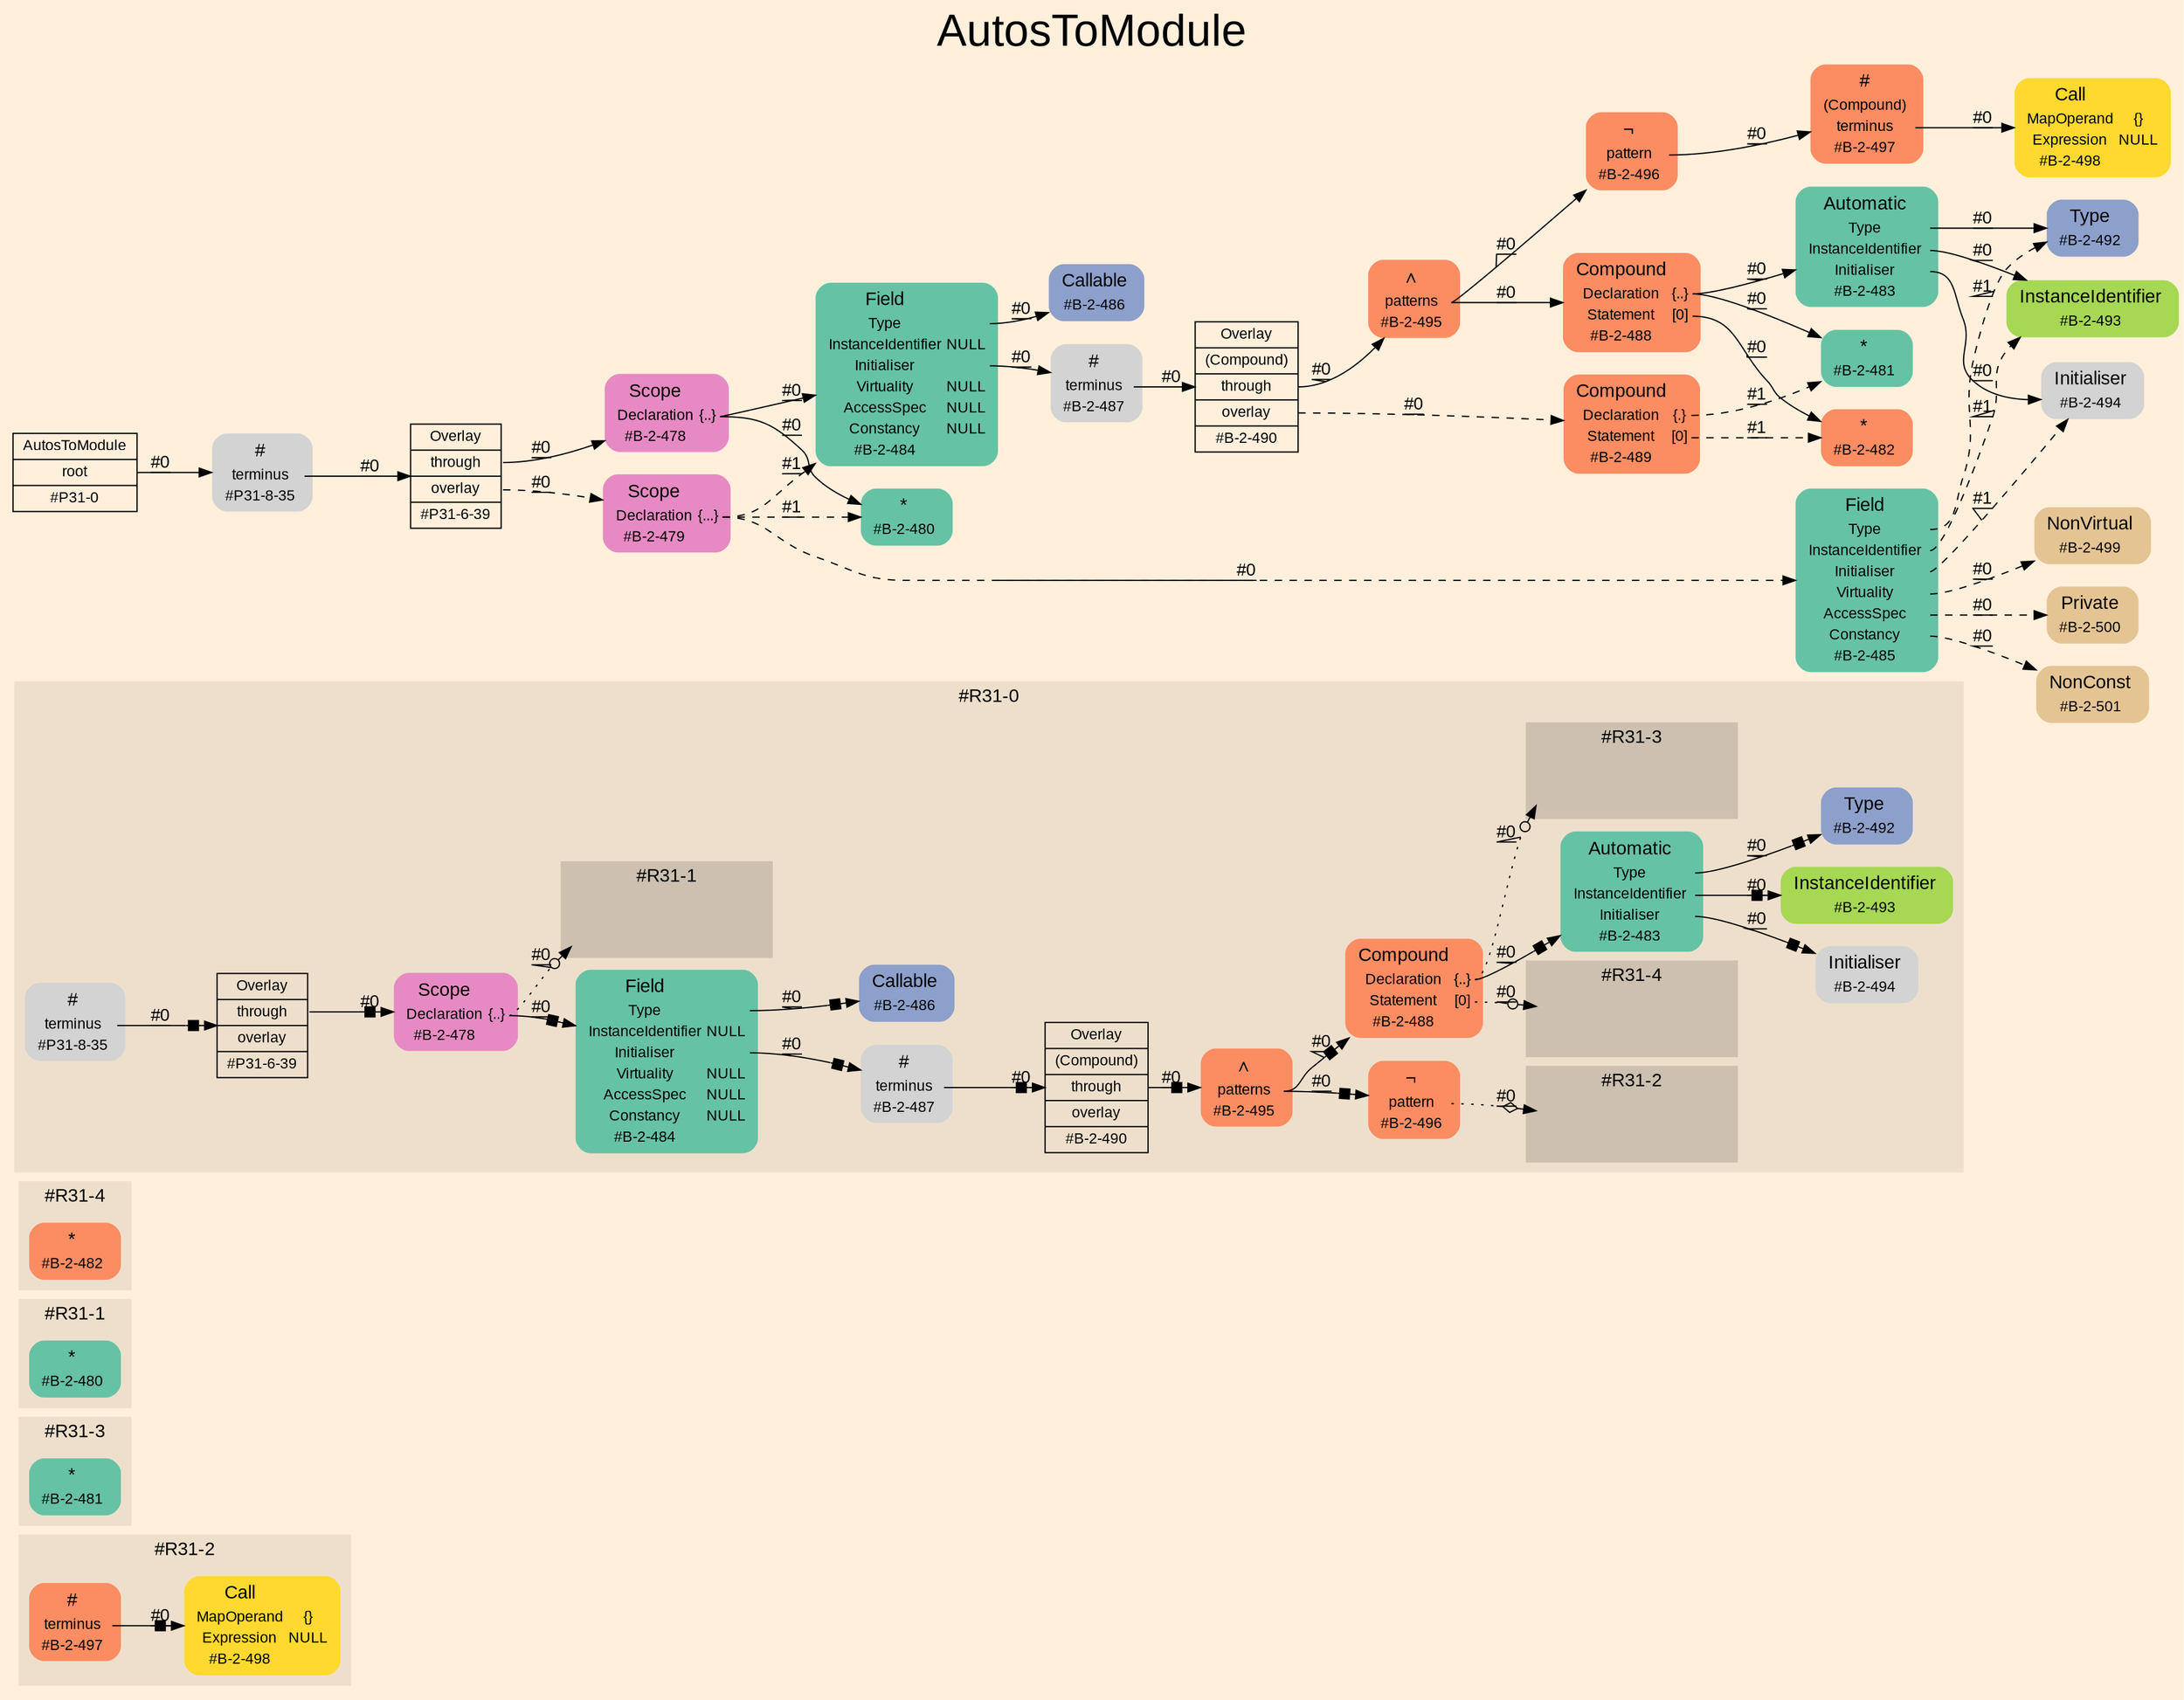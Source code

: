 digraph "AutosToModule" {
label = "AutosToModule"
labelloc = t
fontsize = "36"
graph [
    rankdir = "LR"
    ranksep = 0.3
    bgcolor = antiquewhite1
    color = black
    fontcolor = black
    fontname = "Arial"
];
node [
    fontname = "Arial"
];
edge [
    fontname = "Arial"
];

// -------------------- figure #R31-2 --------------------
subgraph "cluster#R31-2" {
    label = "#R31-2"
    style = "filled"
    color = antiquewhite2
    fontsize = "15"
    "#R31-2 / #B-2-498" [
        shape = "plaintext"
        fillcolor = "/set28/6"
        label = <<TABLE BORDER="0" CELLBORDER="0" CELLSPACING="0">
         <TR><TD><FONT POINT-SIZE="15.0">Call</FONT></TD><TD></TD></TR>
         <TR><TD>MapOperand</TD><TD PORT="port0">{}</TD></TR>
         <TR><TD>Expression</TD><TD PORT="port1">NULL</TD></TR>
         <TR><TD>#B-2-498</TD><TD PORT="port2"></TD></TR>
        </TABLE>>
        style = "rounded,filled"
        fontsize = "12"
    ];
    
    "#R31-2 / #B-2-497" [
        shape = "plaintext"
        fillcolor = "/set28/2"
        label = <<TABLE BORDER="0" CELLBORDER="0" CELLSPACING="0">
         <TR><TD><FONT POINT-SIZE="15.0">#</FONT></TD><TD></TD></TR>
         <TR><TD>terminus</TD><TD PORT="port0"></TD></TR>
         <TR><TD>#B-2-497</TD><TD PORT="port1"></TD></TR>
        </TABLE>>
        style = "rounded,filled"
        fontsize = "12"
    ];
    
}


// -------------------- figure #R31-3 --------------------
subgraph "cluster#R31-3" {
    label = "#R31-3"
    style = "filled"
    color = antiquewhite2
    fontsize = "15"
    "#R31-3 / #B-2-481" [
        shape = "plaintext"
        fillcolor = "/set28/1"
        label = <<TABLE BORDER="0" CELLBORDER="0" CELLSPACING="0">
         <TR><TD><FONT POINT-SIZE="15.0">*</FONT></TD><TD></TD></TR>
         <TR><TD>#B-2-481</TD><TD PORT="port0"></TD></TR>
        </TABLE>>
        style = "rounded,filled"
        fontsize = "12"
    ];
    
}


// -------------------- figure #R31-1 --------------------
subgraph "cluster#R31-1" {
    label = "#R31-1"
    style = "filled"
    color = antiquewhite2
    fontsize = "15"
    "#R31-1 / #B-2-480" [
        shape = "plaintext"
        fillcolor = "/set28/1"
        label = <<TABLE BORDER="0" CELLBORDER="0" CELLSPACING="0">
         <TR><TD><FONT POINT-SIZE="15.0">*</FONT></TD><TD></TD></TR>
         <TR><TD>#B-2-480</TD><TD PORT="port0"></TD></TR>
        </TABLE>>
        style = "rounded,filled"
        fontsize = "12"
    ];
    
}


// -------------------- figure #R31-4 --------------------
subgraph "cluster#R31-4" {
    label = "#R31-4"
    style = "filled"
    color = antiquewhite2
    fontsize = "15"
    "#R31-4 / #B-2-482" [
        shape = "plaintext"
        fillcolor = "/set28/2"
        label = <<TABLE BORDER="0" CELLBORDER="0" CELLSPACING="0">
         <TR><TD><FONT POINT-SIZE="15.0">*</FONT></TD><TD></TD></TR>
         <TR><TD>#B-2-482</TD><TD PORT="port0"></TD></TR>
        </TABLE>>
        style = "rounded,filled"
        fontsize = "12"
    ];
    
}


// -------------------- figure #R31-0 --------------------
subgraph "cluster#R31-0" {
    label = "#R31-0"
    style = "filled"
    color = antiquewhite2
    fontsize = "15"
    "#R31-0 / #B-2-493" [
        shape = "plaintext"
        fillcolor = "/set28/5"
        label = <<TABLE BORDER="0" CELLBORDER="0" CELLSPACING="0">
         <TR><TD><FONT POINT-SIZE="15.0">InstanceIdentifier</FONT></TD><TD></TD></TR>
         <TR><TD>#B-2-493</TD><TD PORT="port0"></TD></TR>
        </TABLE>>
        style = "rounded,filled"
        fontsize = "12"
    ];
    
    "#R31-0 / #B-2-487" [
        shape = "plaintext"
        label = <<TABLE BORDER="0" CELLBORDER="0" CELLSPACING="0">
         <TR><TD><FONT POINT-SIZE="15.0">#</FONT></TD><TD></TD></TR>
         <TR><TD>terminus</TD><TD PORT="port0"></TD></TR>
         <TR><TD>#B-2-487</TD><TD PORT="port1"></TD></TR>
        </TABLE>>
        style = "rounded,filled"
        fontsize = "12"
    ];
    
    "#R31-0 / #B-2-486" [
        shape = "plaintext"
        fillcolor = "/set28/3"
        label = <<TABLE BORDER="0" CELLBORDER="0" CELLSPACING="0">
         <TR><TD><FONT POINT-SIZE="15.0">Callable</FONT></TD><TD></TD></TR>
         <TR><TD>#B-2-486</TD><TD PORT="port0"></TD></TR>
        </TABLE>>
        style = "rounded,filled"
        fontsize = "12"
    ];
    
    "#R31-0 / #B-2-494" [
        shape = "plaintext"
        label = <<TABLE BORDER="0" CELLBORDER="0" CELLSPACING="0">
         <TR><TD><FONT POINT-SIZE="15.0">Initialiser</FONT></TD><TD></TD></TR>
         <TR><TD>#B-2-494</TD><TD PORT="port0"></TD></TR>
        </TABLE>>
        style = "rounded,filled"
        fontsize = "12"
    ];
    
    "#R31-0 / #B-2-492" [
        shape = "plaintext"
        fillcolor = "/set28/3"
        label = <<TABLE BORDER="0" CELLBORDER="0" CELLSPACING="0">
         <TR><TD><FONT POINT-SIZE="15.0">Type</FONT></TD><TD></TD></TR>
         <TR><TD>#B-2-492</TD><TD PORT="port0"></TD></TR>
        </TABLE>>
        style = "rounded,filled"
        fontsize = "12"
    ];
    
    "#R31-0 / #B-2-478" [
        shape = "plaintext"
        fillcolor = "/set28/4"
        label = <<TABLE BORDER="0" CELLBORDER="0" CELLSPACING="0">
         <TR><TD><FONT POINT-SIZE="15.0">Scope</FONT></TD><TD></TD></TR>
         <TR><TD>Declaration</TD><TD PORT="port0">{..}</TD></TR>
         <TR><TD>#B-2-478</TD><TD PORT="port1"></TD></TR>
        </TABLE>>
        style = "rounded,filled"
        fontsize = "12"
    ];
    
    "#R31-0 / #B-2-495" [
        shape = "plaintext"
        fillcolor = "/set28/2"
        label = <<TABLE BORDER="0" CELLBORDER="0" CELLSPACING="0">
         <TR><TD><FONT POINT-SIZE="15.0">∧</FONT></TD><TD></TD></TR>
         <TR><TD>patterns</TD><TD PORT="port0"></TD></TR>
         <TR><TD>#B-2-495</TD><TD PORT="port1"></TD></TR>
        </TABLE>>
        style = "rounded,filled"
        fontsize = "12"
    ];
    
    "#R31-0 / #P31-8-35" [
        shape = "plaintext"
        label = <<TABLE BORDER="0" CELLBORDER="0" CELLSPACING="0">
         <TR><TD><FONT POINT-SIZE="15.0">#</FONT></TD><TD></TD></TR>
         <TR><TD>terminus</TD><TD PORT="port0"></TD></TR>
         <TR><TD>#P31-8-35</TD><TD PORT="port1"></TD></TR>
        </TABLE>>
        style = "rounded,filled"
        fontsize = "12"
    ];
    
    "#R31-0 / #B-2-483" [
        shape = "plaintext"
        fillcolor = "/set28/1"
        label = <<TABLE BORDER="0" CELLBORDER="0" CELLSPACING="0">
         <TR><TD><FONT POINT-SIZE="15.0">Automatic</FONT></TD><TD></TD></TR>
         <TR><TD>Type</TD><TD PORT="port0"></TD></TR>
         <TR><TD>InstanceIdentifier</TD><TD PORT="port1"></TD></TR>
         <TR><TD>Initialiser</TD><TD PORT="port2"></TD></TR>
         <TR><TD>#B-2-483</TD><TD PORT="port3"></TD></TR>
        </TABLE>>
        style = "rounded,filled"
        fontsize = "12"
    ];
    
    "#R31-0 / #B-2-490" [
        shape = "record"
        fillcolor = antiquewhite2
        label = "<fixed> Overlay | <port0> (Compound) | <port1> through | <port2> overlay | <port3> #B-2-490"
        style = "filled"
        fontsize = "12"
        color = black
        fontcolor = black
    ];
    
    "#R31-0 / #B-2-496" [
        shape = "plaintext"
        fillcolor = "/set28/2"
        label = <<TABLE BORDER="0" CELLBORDER="0" CELLSPACING="0">
         <TR><TD><FONT POINT-SIZE="15.0">¬</FONT></TD><TD></TD></TR>
         <TR><TD>pattern</TD><TD PORT="port0"></TD></TR>
         <TR><TD>#B-2-496</TD><TD PORT="port1"></TD></TR>
        </TABLE>>
        style = "rounded,filled"
        fontsize = "12"
    ];
    
    "#R31-0 / #B-2-484" [
        shape = "plaintext"
        fillcolor = "/set28/1"
        label = <<TABLE BORDER="0" CELLBORDER="0" CELLSPACING="0">
         <TR><TD><FONT POINT-SIZE="15.0">Field</FONT></TD><TD></TD></TR>
         <TR><TD>Type</TD><TD PORT="port0"></TD></TR>
         <TR><TD>InstanceIdentifier</TD><TD PORT="port1">NULL</TD></TR>
         <TR><TD>Initialiser</TD><TD PORT="port2"></TD></TR>
         <TR><TD>Virtuality</TD><TD PORT="port3">NULL</TD></TR>
         <TR><TD>AccessSpec</TD><TD PORT="port4">NULL</TD></TR>
         <TR><TD>Constancy</TD><TD PORT="port5">NULL</TD></TR>
         <TR><TD>#B-2-484</TD><TD PORT="port6"></TD></TR>
        </TABLE>>
        style = "rounded,filled"
        fontsize = "12"
    ];
    
    "#R31-0 / #P31-6-39" [
        shape = "record"
        fillcolor = antiquewhite2
        label = "<fixed> Overlay | <port0> through | <port1> overlay | <port2> #P31-6-39"
        style = "filled"
        fontsize = "12"
        color = black
        fontcolor = black
    ];
    
    "#R31-0 / #B-2-488" [
        shape = "plaintext"
        fillcolor = "/set28/2"
        label = <<TABLE BORDER="0" CELLBORDER="0" CELLSPACING="0">
         <TR><TD><FONT POINT-SIZE="15.0">Compound</FONT></TD><TD></TD></TR>
         <TR><TD>Declaration</TD><TD PORT="port0">{..}</TD></TR>
         <TR><TD>Statement</TD><TD PORT="port1">[0]</TD></TR>
         <TR><TD>#B-2-488</TD><TD PORT="port2"></TD></TR>
        </TABLE>>
        style = "rounded,filled"
        fontsize = "12"
    ];
    
    subgraph "cluster#R31-0 / #R31-4" {
        label = "#R31-4"
        style = "filled"
        color = antiquewhite3
        fontsize = "15"
        "#R31-0 / #0 / #B-2-482" [
            shape = "none"
            style = "invisible"
        ];
        
    }
    
    subgraph "cluster#R31-0 / #R31-1" {
        label = "#R31-1"
        style = "filled"
        color = antiquewhite3
        fontsize = "15"
        "#R31-0 / #0 / #B-2-480" [
            shape = "none"
            style = "invisible"
        ];
        
    }
    
    subgraph "cluster#R31-0 / #R31-3" {
        label = "#R31-3"
        style = "filled"
        color = antiquewhite3
        fontsize = "15"
        "#R31-0 / #0 / #B-2-481" [
            shape = "none"
            style = "invisible"
        ];
        
    }
    
    subgraph "cluster#R31-0 / #R31-2" {
        label = "#R31-2"
        style = "filled"
        color = antiquewhite3
        fontsize = "15"
        "#R31-0 / #0 / #B-2-497" [
            shape = "none"
            style = "invisible"
        ];
        
    }
    
}


// -------------------- transformation figure --------------------
"CR#P31-0" [
    shape = "record"
    fillcolor = antiquewhite1
    label = "<fixed> AutosToModule | <port0> root | <port1> #P31-0"
    style = "filled"
    fontsize = "12"
    color = black
    fontcolor = black
];

"#P31-8-35" [
    shape = "plaintext"
    label = <<TABLE BORDER="0" CELLBORDER="0" CELLSPACING="0">
     <TR><TD><FONT POINT-SIZE="15.0">#</FONT></TD><TD></TD></TR>
     <TR><TD>terminus</TD><TD PORT="port0"></TD></TR>
     <TR><TD>#P31-8-35</TD><TD PORT="port1"></TD></TR>
    </TABLE>>
    style = "rounded,filled"
    fontsize = "12"
];

"#P31-6-39" [
    shape = "record"
    fillcolor = antiquewhite1
    label = "<fixed> Overlay | <port0> through | <port1> overlay | <port2> #P31-6-39"
    style = "filled"
    fontsize = "12"
    color = black
    fontcolor = black
];

"#B-2-478" [
    shape = "plaintext"
    fillcolor = "/set28/4"
    label = <<TABLE BORDER="0" CELLBORDER="0" CELLSPACING="0">
     <TR><TD><FONT POINT-SIZE="15.0">Scope</FONT></TD><TD></TD></TR>
     <TR><TD>Declaration</TD><TD PORT="port0">{..}</TD></TR>
     <TR><TD>#B-2-478</TD><TD PORT="port1"></TD></TR>
    </TABLE>>
    style = "rounded,filled"
    fontsize = "12"
];

"#B-2-480" [
    shape = "plaintext"
    fillcolor = "/set28/1"
    label = <<TABLE BORDER="0" CELLBORDER="0" CELLSPACING="0">
     <TR><TD><FONT POINT-SIZE="15.0">*</FONT></TD><TD></TD></TR>
     <TR><TD>#B-2-480</TD><TD PORT="port0"></TD></TR>
    </TABLE>>
    style = "rounded,filled"
    fontsize = "12"
];

"#B-2-484" [
    shape = "plaintext"
    fillcolor = "/set28/1"
    label = <<TABLE BORDER="0" CELLBORDER="0" CELLSPACING="0">
     <TR><TD><FONT POINT-SIZE="15.0">Field</FONT></TD><TD></TD></TR>
     <TR><TD>Type</TD><TD PORT="port0"></TD></TR>
     <TR><TD>InstanceIdentifier</TD><TD PORT="port1">NULL</TD></TR>
     <TR><TD>Initialiser</TD><TD PORT="port2"></TD></TR>
     <TR><TD>Virtuality</TD><TD PORT="port3">NULL</TD></TR>
     <TR><TD>AccessSpec</TD><TD PORT="port4">NULL</TD></TR>
     <TR><TD>Constancy</TD><TD PORT="port5">NULL</TD></TR>
     <TR><TD>#B-2-484</TD><TD PORT="port6"></TD></TR>
    </TABLE>>
    style = "rounded,filled"
    fontsize = "12"
];

"#B-2-486" [
    shape = "plaintext"
    fillcolor = "/set28/3"
    label = <<TABLE BORDER="0" CELLBORDER="0" CELLSPACING="0">
     <TR><TD><FONT POINT-SIZE="15.0">Callable</FONT></TD><TD></TD></TR>
     <TR><TD>#B-2-486</TD><TD PORT="port0"></TD></TR>
    </TABLE>>
    style = "rounded,filled"
    fontsize = "12"
];

"#B-2-487" [
    shape = "plaintext"
    label = <<TABLE BORDER="0" CELLBORDER="0" CELLSPACING="0">
     <TR><TD><FONT POINT-SIZE="15.0">#</FONT></TD><TD></TD></TR>
     <TR><TD>terminus</TD><TD PORT="port0"></TD></TR>
     <TR><TD>#B-2-487</TD><TD PORT="port1"></TD></TR>
    </TABLE>>
    style = "rounded,filled"
    fontsize = "12"
];

"#B-2-490" [
    shape = "record"
    fillcolor = antiquewhite1
    label = "<fixed> Overlay | <port0> (Compound) | <port1> through | <port2> overlay | <port3> #B-2-490"
    style = "filled"
    fontsize = "12"
    color = black
    fontcolor = black
];

"#B-2-495" [
    shape = "plaintext"
    fillcolor = "/set28/2"
    label = <<TABLE BORDER="0" CELLBORDER="0" CELLSPACING="0">
     <TR><TD><FONT POINT-SIZE="15.0">∧</FONT></TD><TD></TD></TR>
     <TR><TD>patterns</TD><TD PORT="port0"></TD></TR>
     <TR><TD>#B-2-495</TD><TD PORT="port1"></TD></TR>
    </TABLE>>
    style = "rounded,filled"
    fontsize = "12"
];

"#B-2-496" [
    shape = "plaintext"
    fillcolor = "/set28/2"
    label = <<TABLE BORDER="0" CELLBORDER="0" CELLSPACING="0">
     <TR><TD><FONT POINT-SIZE="15.0">¬</FONT></TD><TD></TD></TR>
     <TR><TD>pattern</TD><TD PORT="port0"></TD></TR>
     <TR><TD>#B-2-496</TD><TD PORT="port1"></TD></TR>
    </TABLE>>
    style = "rounded,filled"
    fontsize = "12"
];

"#B-2-497" [
    shape = "plaintext"
    fillcolor = "/set28/2"
    label = <<TABLE BORDER="0" CELLBORDER="0" CELLSPACING="0">
     <TR><TD><FONT POINT-SIZE="15.0">#</FONT></TD><TD></TD></TR>
     <TR><TD>(Compound)</TD><TD PORT="port0"></TD></TR>
     <TR><TD>terminus</TD><TD PORT="port1"></TD></TR>
     <TR><TD>#B-2-497</TD><TD PORT="port2"></TD></TR>
    </TABLE>>
    style = "rounded,filled"
    fontsize = "12"
];

"#B-2-498" [
    shape = "plaintext"
    fillcolor = "/set28/6"
    label = <<TABLE BORDER="0" CELLBORDER="0" CELLSPACING="0">
     <TR><TD><FONT POINT-SIZE="15.0">Call</FONT></TD><TD></TD></TR>
     <TR><TD>MapOperand</TD><TD PORT="port0">{}</TD></TR>
     <TR><TD>Expression</TD><TD PORT="port1">NULL</TD></TR>
     <TR><TD>#B-2-498</TD><TD PORT="port2"></TD></TR>
    </TABLE>>
    style = "rounded,filled"
    fontsize = "12"
];

"#B-2-488" [
    shape = "plaintext"
    fillcolor = "/set28/2"
    label = <<TABLE BORDER="0" CELLBORDER="0" CELLSPACING="0">
     <TR><TD><FONT POINT-SIZE="15.0">Compound</FONT></TD><TD></TD></TR>
     <TR><TD>Declaration</TD><TD PORT="port0">{..}</TD></TR>
     <TR><TD>Statement</TD><TD PORT="port1">[0]</TD></TR>
     <TR><TD>#B-2-488</TD><TD PORT="port2"></TD></TR>
    </TABLE>>
    style = "rounded,filled"
    fontsize = "12"
];

"#B-2-481" [
    shape = "plaintext"
    fillcolor = "/set28/1"
    label = <<TABLE BORDER="0" CELLBORDER="0" CELLSPACING="0">
     <TR><TD><FONT POINT-SIZE="15.0">*</FONT></TD><TD></TD></TR>
     <TR><TD>#B-2-481</TD><TD PORT="port0"></TD></TR>
    </TABLE>>
    style = "rounded,filled"
    fontsize = "12"
];

"#B-2-483" [
    shape = "plaintext"
    fillcolor = "/set28/1"
    label = <<TABLE BORDER="0" CELLBORDER="0" CELLSPACING="0">
     <TR><TD><FONT POINT-SIZE="15.0">Automatic</FONT></TD><TD></TD></TR>
     <TR><TD>Type</TD><TD PORT="port0"></TD></TR>
     <TR><TD>InstanceIdentifier</TD><TD PORT="port1"></TD></TR>
     <TR><TD>Initialiser</TD><TD PORT="port2"></TD></TR>
     <TR><TD>#B-2-483</TD><TD PORT="port3"></TD></TR>
    </TABLE>>
    style = "rounded,filled"
    fontsize = "12"
];

"#B-2-492" [
    shape = "plaintext"
    fillcolor = "/set28/3"
    label = <<TABLE BORDER="0" CELLBORDER="0" CELLSPACING="0">
     <TR><TD><FONT POINT-SIZE="15.0">Type</FONT></TD><TD></TD></TR>
     <TR><TD>#B-2-492</TD><TD PORT="port0"></TD></TR>
    </TABLE>>
    style = "rounded,filled"
    fontsize = "12"
];

"#B-2-493" [
    shape = "plaintext"
    fillcolor = "/set28/5"
    label = <<TABLE BORDER="0" CELLBORDER="0" CELLSPACING="0">
     <TR><TD><FONT POINT-SIZE="15.0">InstanceIdentifier</FONT></TD><TD></TD></TR>
     <TR><TD>#B-2-493</TD><TD PORT="port0"></TD></TR>
    </TABLE>>
    style = "rounded,filled"
    fontsize = "12"
];

"#B-2-494" [
    shape = "plaintext"
    label = <<TABLE BORDER="0" CELLBORDER="0" CELLSPACING="0">
     <TR><TD><FONT POINT-SIZE="15.0">Initialiser</FONT></TD><TD></TD></TR>
     <TR><TD>#B-2-494</TD><TD PORT="port0"></TD></TR>
    </TABLE>>
    style = "rounded,filled"
    fontsize = "12"
];

"#B-2-482" [
    shape = "plaintext"
    fillcolor = "/set28/2"
    label = <<TABLE BORDER="0" CELLBORDER="0" CELLSPACING="0">
     <TR><TD><FONT POINT-SIZE="15.0">*</FONT></TD><TD></TD></TR>
     <TR><TD>#B-2-482</TD><TD PORT="port0"></TD></TR>
    </TABLE>>
    style = "rounded,filled"
    fontsize = "12"
];

"#B-2-489" [
    shape = "plaintext"
    fillcolor = "/set28/2"
    label = <<TABLE BORDER="0" CELLBORDER="0" CELLSPACING="0">
     <TR><TD><FONT POINT-SIZE="15.0">Compound</FONT></TD><TD></TD></TR>
     <TR><TD>Declaration</TD><TD PORT="port0">{.}</TD></TR>
     <TR><TD>Statement</TD><TD PORT="port1">[0]</TD></TR>
     <TR><TD>#B-2-489</TD><TD PORT="port2"></TD></TR>
    </TABLE>>
    style = "rounded,filled"
    fontsize = "12"
];

"#B-2-479" [
    shape = "plaintext"
    fillcolor = "/set28/4"
    label = <<TABLE BORDER="0" CELLBORDER="0" CELLSPACING="0">
     <TR><TD><FONT POINT-SIZE="15.0">Scope</FONT></TD><TD></TD></TR>
     <TR><TD>Declaration</TD><TD PORT="port0">{...}</TD></TR>
     <TR><TD>#B-2-479</TD><TD PORT="port1"></TD></TR>
    </TABLE>>
    style = "rounded,filled"
    fontsize = "12"
];

"#B-2-485" [
    shape = "plaintext"
    fillcolor = "/set28/1"
    label = <<TABLE BORDER="0" CELLBORDER="0" CELLSPACING="0">
     <TR><TD><FONT POINT-SIZE="15.0">Field</FONT></TD><TD></TD></TR>
     <TR><TD>Type</TD><TD PORT="port0"></TD></TR>
     <TR><TD>InstanceIdentifier</TD><TD PORT="port1"></TD></TR>
     <TR><TD>Initialiser</TD><TD PORT="port2"></TD></TR>
     <TR><TD>Virtuality</TD><TD PORT="port3"></TD></TR>
     <TR><TD>AccessSpec</TD><TD PORT="port4"></TD></TR>
     <TR><TD>Constancy</TD><TD PORT="port5"></TD></TR>
     <TR><TD>#B-2-485</TD><TD PORT="port6"></TD></TR>
    </TABLE>>
    style = "rounded,filled"
    fontsize = "12"
];

"#B-2-499" [
    shape = "plaintext"
    fillcolor = "/set28/7"
    label = <<TABLE BORDER="0" CELLBORDER="0" CELLSPACING="0">
     <TR><TD><FONT POINT-SIZE="15.0">NonVirtual</FONT></TD><TD></TD></TR>
     <TR><TD>#B-2-499</TD><TD PORT="port0"></TD></TR>
    </TABLE>>
    style = "rounded,filled"
    fontsize = "12"
];

"#B-2-500" [
    shape = "plaintext"
    fillcolor = "/set28/7"
    label = <<TABLE BORDER="0" CELLBORDER="0" CELLSPACING="0">
     <TR><TD><FONT POINT-SIZE="15.0">Private</FONT></TD><TD></TD></TR>
     <TR><TD>#B-2-500</TD><TD PORT="port0"></TD></TR>
    </TABLE>>
    style = "rounded,filled"
    fontsize = "12"
];

"#B-2-501" [
    shape = "plaintext"
    fillcolor = "/set28/7"
    label = <<TABLE BORDER="0" CELLBORDER="0" CELLSPACING="0">
     <TR><TD><FONT POINT-SIZE="15.0">NonConst</FONT></TD><TD></TD></TR>
     <TR><TD>#B-2-501</TD><TD PORT="port0"></TD></TR>
    </TABLE>>
    style = "rounded,filled"
    fontsize = "12"
];


// -------------------- links --------------------
// links for block CR#P31-0
"CR#P31-0":port0 -> "#P31-8-35" [
    style="solid"
    label = "#0"
    decorate = true
    color = black
    fontcolor = black
];

// links for block #P31-8-35
"#P31-8-35":port0 -> "#P31-6-39" [
    style="solid"
    label = "#0"
    decorate = true
    color = black
    fontcolor = black
];

// links for block #P31-6-39
"#P31-6-39":port0 -> "#B-2-478" [
    style="solid"
    label = "#0"
    decorate = true
    color = black
    fontcolor = black
];

"#P31-6-39":port1 -> "#B-2-479" [
    style="dashed"
    label = "#0"
    decorate = true
    color = black
    fontcolor = black
];

// links for block #B-2-478
"#B-2-478":port0 -> "#B-2-480" [
    style="solid"
    label = "#0"
    decorate = true
    color = black
    fontcolor = black
];

"#B-2-478":port0 -> "#B-2-484" [
    style="solid"
    label = "#0"
    decorate = true
    color = black
    fontcolor = black
];

// links for block #B-2-480
// links for block #B-2-484
"#B-2-484":port0 -> "#B-2-486" [
    style="solid"
    label = "#0"
    decorate = true
    color = black
    fontcolor = black
];

"#B-2-484":port2 -> "#B-2-487" [
    style="solid"
    label = "#0"
    decorate = true
    color = black
    fontcolor = black
];

// links for block #B-2-486
// links for block #B-2-487
"#B-2-487":port0 -> "#B-2-490" [
    style="solid"
    label = "#0"
    decorate = true
    color = black
    fontcolor = black
];

// links for block #B-2-490
"#B-2-490":port1 -> "#B-2-495" [
    style="solid"
    label = "#0"
    decorate = true
    color = black
    fontcolor = black
];

"#B-2-490":port2 -> "#B-2-489" [
    style="dashed"
    label = "#0"
    decorate = true
    color = black
    fontcolor = black
];

// links for block #B-2-495
"#B-2-495":port0 -> "#B-2-496" [
    style="solid"
    label = "#0"
    decorate = true
    color = black
    fontcolor = black
];

"#B-2-495":port0 -> "#B-2-488" [
    style="solid"
    label = "#0"
    decorate = true
    color = black
    fontcolor = black
];

// links for block #B-2-496
"#B-2-496":port0 -> "#B-2-497" [
    style="solid"
    label = "#0"
    decorate = true
    color = black
    fontcolor = black
];

// links for block #B-2-497
"#B-2-497":port1 -> "#B-2-498" [
    style="solid"
    label = "#0"
    decorate = true
    color = black
    fontcolor = black
];

// links for block #B-2-498
// links for block #B-2-488
"#B-2-488":port0 -> "#B-2-481" [
    style="solid"
    label = "#0"
    decorate = true
    color = black
    fontcolor = black
];

"#B-2-488":port0 -> "#B-2-483" [
    style="solid"
    label = "#0"
    decorate = true
    color = black
    fontcolor = black
];

"#B-2-488":port1 -> "#B-2-482" [
    style="solid"
    label = "#0"
    decorate = true
    color = black
    fontcolor = black
];

// links for block #B-2-481
// links for block #B-2-483
"#B-2-483":port0 -> "#B-2-492" [
    style="solid"
    label = "#0"
    decorate = true
    color = black
    fontcolor = black
];

"#B-2-483":port1 -> "#B-2-493" [
    style="solid"
    label = "#0"
    decorate = true
    color = black
    fontcolor = black
];

"#B-2-483":port2 -> "#B-2-494" [
    style="solid"
    label = "#0"
    decorate = true
    color = black
    fontcolor = black
];

// links for block #B-2-492
// links for block #B-2-493
// links for block #B-2-494
// links for block #B-2-482
// links for block #B-2-489
"#B-2-489":port0 -> "#B-2-481" [
    style="dashed"
    label = "#1"
    decorate = true
    color = black
    fontcolor = black
];

"#B-2-489":port1 -> "#B-2-482" [
    style="dashed"
    label = "#1"
    decorate = true
    color = black
    fontcolor = black
];

// links for block #B-2-479
"#B-2-479":port0 -> "#B-2-480" [
    style="dashed"
    label = "#1"
    decorate = true
    color = black
    fontcolor = black
];

"#B-2-479":port0 -> "#B-2-484" [
    style="dashed"
    label = "#1"
    decorate = true
    color = black
    fontcolor = black
];

"#B-2-479":port0 -> "#B-2-485" [
    style="dashed"
    label = "#0"
    decorate = true
    color = black
    fontcolor = black
];

// links for block #B-2-485
"#B-2-485":port0 -> "#B-2-492" [
    style="dashed"
    label = "#1"
    decorate = true
    color = black
    fontcolor = black
];

"#B-2-485":port1 -> "#B-2-493" [
    style="dashed"
    label = "#1"
    decorate = true
    color = black
    fontcolor = black
];

"#B-2-485":port2 -> "#B-2-494" [
    style="dashed"
    label = "#1"
    decorate = true
    color = black
    fontcolor = black
];

"#B-2-485":port3 -> "#B-2-499" [
    style="dashed"
    label = "#0"
    decorate = true
    color = black
    fontcolor = black
];

"#B-2-485":port4 -> "#B-2-500" [
    style="dashed"
    label = "#0"
    decorate = true
    color = black
    fontcolor = black
];

"#B-2-485":port5 -> "#B-2-501" [
    style="dashed"
    label = "#0"
    decorate = true
    color = black
    fontcolor = black
];

// links for block #B-2-499
// links for block #B-2-500
// links for block #B-2-501
// links for block #R31-0 / #B-2-493
// links for block #R31-0 / #B-2-487
"#R31-0 / #B-2-487":port0 -> "#R31-0 / #B-2-490" [
    style="solid"
    arrowhead="normalnonebox"
    label = "#0"
    decorate = true
    color = black
    fontcolor = black
];

// links for block #R31-0 / #B-2-486
// links for block #R31-0 / #B-2-494
// links for block #R31-0 / #B-2-492
// links for block #R31-0 / #B-2-478
"#R31-0 / #B-2-478":port0 -> "#R31-0 / #0 / #B-2-480" [
    style="dotted"
    arrowhead="normalnoneodot"
    label = "#0"
    decorate = true
    color = black
    fontcolor = black
];

"#R31-0 / #B-2-478":port0 -> "#R31-0 / #B-2-484" [
    style="solid"
    arrowhead="normalnonebox"
    label = "#0"
    decorate = true
    color = black
    fontcolor = black
];

// links for block #R31-0 / #B-2-495
"#R31-0 / #B-2-495":port0 -> "#R31-0 / #B-2-496" [
    style="solid"
    arrowhead="normalnonebox"
    label = "#0"
    decorate = true
    color = black
    fontcolor = black
];

"#R31-0 / #B-2-495":port0 -> "#R31-0 / #B-2-488" [
    style="solid"
    arrowhead="normalnonebox"
    label = "#0"
    decorate = true
    color = black
    fontcolor = black
];

// links for block #R31-0 / #P31-8-35
"#R31-0 / #P31-8-35":port0 -> "#R31-0 / #P31-6-39" [
    style="solid"
    arrowhead="normalnonebox"
    label = "#0"
    decorate = true
    color = black
    fontcolor = black
];

// links for block #R31-0 / #B-2-483
"#R31-0 / #B-2-483":port0 -> "#R31-0 / #B-2-492" [
    style="solid"
    arrowhead="normalnonebox"
    label = "#0"
    decorate = true
    color = black
    fontcolor = black
];

"#R31-0 / #B-2-483":port1 -> "#R31-0 / #B-2-493" [
    style="solid"
    arrowhead="normalnonebox"
    label = "#0"
    decorate = true
    color = black
    fontcolor = black
];

"#R31-0 / #B-2-483":port2 -> "#R31-0 / #B-2-494" [
    style="solid"
    arrowhead="normalnonebox"
    label = "#0"
    decorate = true
    color = black
    fontcolor = black
];

// links for block #R31-0 / #B-2-490
"#R31-0 / #B-2-490":port1 -> "#R31-0 / #B-2-495" [
    style="solid"
    arrowhead="normalnonebox"
    label = "#0"
    decorate = true
    color = black
    fontcolor = black
];

// links for block #R31-0 / #B-2-496
"#R31-0 / #B-2-496":port0 -> "#R31-0 / #0 / #B-2-497" [
    style="dotted"
    arrowhead="normalnoneodiamond"
    label = "#0"
    decorate = true
    color = black
    fontcolor = black
];

// links for block #R31-0 / #B-2-484
"#R31-0 / #B-2-484":port0 -> "#R31-0 / #B-2-486" [
    style="solid"
    arrowhead="normalnonebox"
    label = "#0"
    decorate = true
    color = black
    fontcolor = black
];

"#R31-0 / #B-2-484":port2 -> "#R31-0 / #B-2-487" [
    style="solid"
    arrowhead="normalnonebox"
    label = "#0"
    decorate = true
    color = black
    fontcolor = black
];

// links for block #R31-0 / #P31-6-39
"#R31-0 / #P31-6-39":port0 -> "#R31-0 / #B-2-478" [
    style="solid"
    arrowhead="normalnonebox"
    label = "#0"
    decorate = true
    color = black
    fontcolor = black
];

// links for block #R31-0 / #B-2-488
"#R31-0 / #B-2-488":port0 -> "#R31-0 / #0 / #B-2-481" [
    style="dotted"
    arrowhead="normalnoneodot"
    label = "#0"
    decorate = true
    color = black
    fontcolor = black
];

"#R31-0 / #B-2-488":port0 -> "#R31-0 / #B-2-483" [
    style="solid"
    arrowhead="normalnonebox"
    label = "#0"
    decorate = true
    color = black
    fontcolor = black
];

"#R31-0 / #B-2-488":port1 -> "#R31-0 / #0 / #B-2-482" [
    style="dotted"
    arrowhead="normalnoneodot"
    label = "#0"
    decorate = true
    color = black
    fontcolor = black
];

// links for block #R31-0 / #0 / #B-2-482
// links for block #R31-0 / #0 / #B-2-480
// links for block #R31-0 / #0 / #B-2-481
// links for block #R31-0 / #0 / #B-2-497
// links for block #R31-4 / #B-2-482
// links for block #R31-1 / #B-2-480
// links for block #R31-3 / #B-2-481
// links for block #R31-2 / #B-2-498
// links for block #R31-2 / #B-2-497
"#R31-2 / #B-2-497":port0 -> "#R31-2 / #B-2-498" [
    style="solid"
    arrowhead="normalnonebox"
    label = "#0"
    decorate = true
    color = black
    fontcolor = black
];

}
